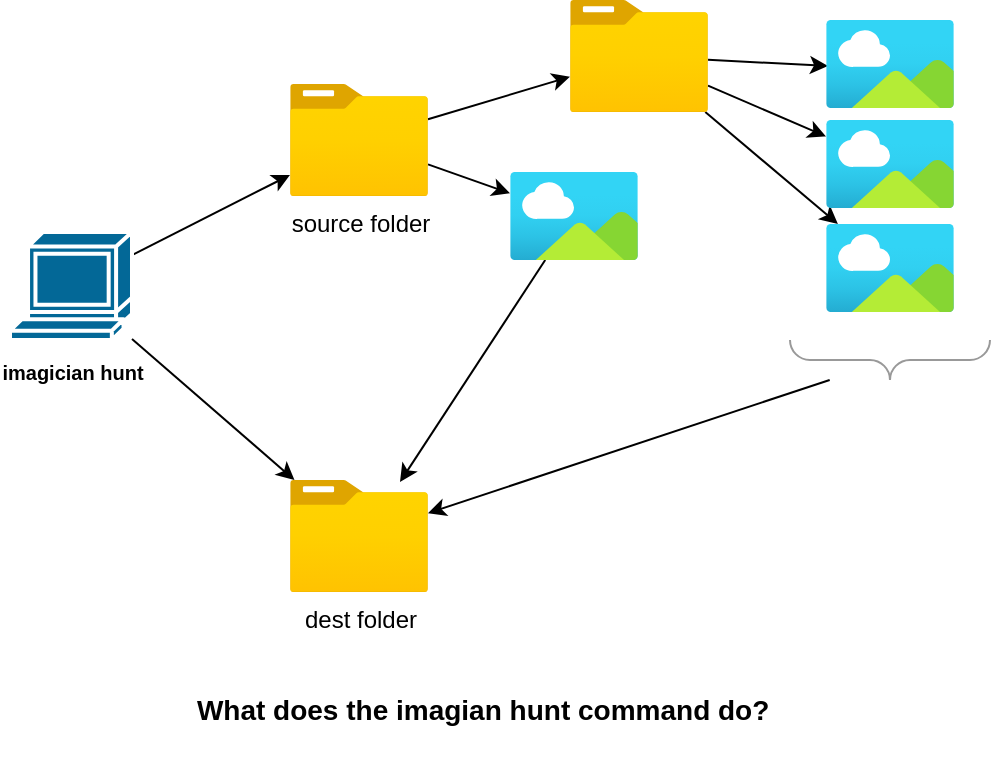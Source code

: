 <mxfile>
    <diagram id="YRD_wzLtDHRdywq3V2eH" name="Page-1">
        <mxGraphModel dx="698" dy="533" grid="1" gridSize="10" guides="1" tooltips="1" connect="1" arrows="1" fold="1" page="1" pageScale="1" pageWidth="3300" pageHeight="4681" math="0" shadow="0">
            <root>
                <mxCell id="0"/>
                <mxCell id="1" parent="0"/>
                <mxCell id="5" style="edgeStyle=none;html=1;fontSize=14;" edge="1" parent="1" source="4" target="6">
                    <mxGeometry relative="1" as="geometry">
                        <mxPoint x="580" y="190" as="targetPoint"/>
                    </mxGeometry>
                </mxCell>
                <mxCell id="20" style="edgeStyle=none;html=1;fontSize=14;" edge="1" parent="1" source="4" target="19">
                    <mxGeometry relative="1" as="geometry"/>
                </mxCell>
                <mxCell id="4" value="source folder" style="aspect=fixed;html=1;points=[];align=center;image;fontSize=12;image=img/lib/azure2/general/Folder_Blank.svg;" vertex="1" parent="1">
                    <mxGeometry x="400" y="252" width="69" height="56.0" as="geometry"/>
                </mxCell>
                <mxCell id="8" style="edgeStyle=none;html=1;entryX=0.016;entryY=0.523;entryDx=0;entryDy=0;entryPerimeter=0;fontSize=14;" edge="1" parent="1" source="6" target="7">
                    <mxGeometry relative="1" as="geometry"/>
                </mxCell>
                <mxCell id="12" style="edgeStyle=none;html=1;fontSize=14;" edge="1" parent="1" source="6" target="10">
                    <mxGeometry relative="1" as="geometry"/>
                </mxCell>
                <mxCell id="13" style="edgeStyle=none;html=1;fontSize=14;" edge="1" parent="1" source="6" target="11">
                    <mxGeometry relative="1" as="geometry"/>
                </mxCell>
                <mxCell id="6" value="" style="aspect=fixed;html=1;points=[];align=center;image;fontSize=12;image=img/lib/azure2/general/Folder_Blank.svg;" vertex="1" parent="1">
                    <mxGeometry x="540" y="210" width="69" height="56.0" as="geometry"/>
                </mxCell>
                <mxCell id="7" value="" style="aspect=fixed;html=1;points=[];align=center;image;fontSize=12;image=img/lib/azure2/general/Image.svg;" vertex="1" parent="1">
                    <mxGeometry x="668" y="220" width="64" height="44" as="geometry"/>
                </mxCell>
                <mxCell id="10" value="" style="aspect=fixed;html=1;points=[];align=center;image;fontSize=12;image=img/lib/azure2/general/Image.svg;" vertex="1" parent="1">
                    <mxGeometry x="668" y="270" width="64" height="44" as="geometry"/>
                </mxCell>
                <mxCell id="11" value="" style="aspect=fixed;html=1;points=[];align=center;image;fontSize=12;image=img/lib/azure2/general/Image.svg;" vertex="1" parent="1">
                    <mxGeometry x="668" y="322" width="64" height="44" as="geometry"/>
                </mxCell>
                <mxCell id="17" style="edgeStyle=none;html=1;fontSize=14;" edge="1" parent="1" source="14" target="16">
                    <mxGeometry relative="1" as="geometry"/>
                </mxCell>
                <mxCell id="14" value="" style="verticalLabelPosition=bottom;shadow=0;dashed=0;align=center;html=1;verticalAlign=top;strokeWidth=1;shape=mxgraph.mockup.markup.curlyBrace;strokeColor=#999999;fontSize=14;direction=west;" vertex="1" parent="1">
                    <mxGeometry x="650" y="380" width="100" height="20" as="geometry"/>
                </mxCell>
                <mxCell id="16" value="dest folder" style="aspect=fixed;html=1;points=[];align=center;image;fontSize=12;image=img/lib/azure2/general/Folder_Blank.svg;" vertex="1" parent="1">
                    <mxGeometry x="400" y="450" width="69" height="56.0" as="geometry"/>
                </mxCell>
                <mxCell id="21" style="edgeStyle=none;html=1;entryX=0.797;entryY=0.018;entryDx=0;entryDy=0;entryPerimeter=0;fontSize=14;" edge="1" parent="1" source="19" target="16">
                    <mxGeometry relative="1" as="geometry"/>
                </mxCell>
                <mxCell id="19" value="" style="aspect=fixed;html=1;points=[];align=center;image;fontSize=12;image=img/lib/azure2/general/Image.svg;" vertex="1" parent="1">
                    <mxGeometry x="510" y="296" width="64" height="44" as="geometry"/>
                </mxCell>
                <mxCell id="23" style="edgeStyle=none;html=1;fontSize=14;" edge="1" parent="1" source="22" target="4">
                    <mxGeometry relative="1" as="geometry"/>
                </mxCell>
                <mxCell id="24" style="edgeStyle=none;html=1;fontSize=14;" edge="1" parent="1" source="22" target="16">
                    <mxGeometry relative="1" as="geometry"/>
                </mxCell>
                <mxCell id="22" value="&lt;b&gt;&lt;font style=&quot;font-size: 10px;&quot;&gt;imagician hunt&lt;/font&gt;&lt;/b&gt;" style="shape=mxgraph.cisco.computers_and_peripherals.terminal;html=1;pointerEvents=1;dashed=0;fillColor=#036897;strokeColor=#ffffff;strokeWidth=2;verticalLabelPosition=bottom;verticalAlign=top;align=center;outlineConnect=0;fontSize=14;" vertex="1" parent="1">
                    <mxGeometry x="260" y="326" width="61" height="54" as="geometry"/>
                </mxCell>
                <mxCell id="25" value="&lt;b&gt;What does the imagian hunt command do?&amp;nbsp;&lt;/b&gt;" style="text;html=1;strokeColor=none;fillColor=none;align=center;verticalAlign=middle;whiteSpace=wrap;rounded=0;fontSize=14;" vertex="1" parent="1">
                    <mxGeometry x="340" y="540" width="317" height="50" as="geometry"/>
                </mxCell>
            </root>
        </mxGraphModel>
    </diagram>
</mxfile>